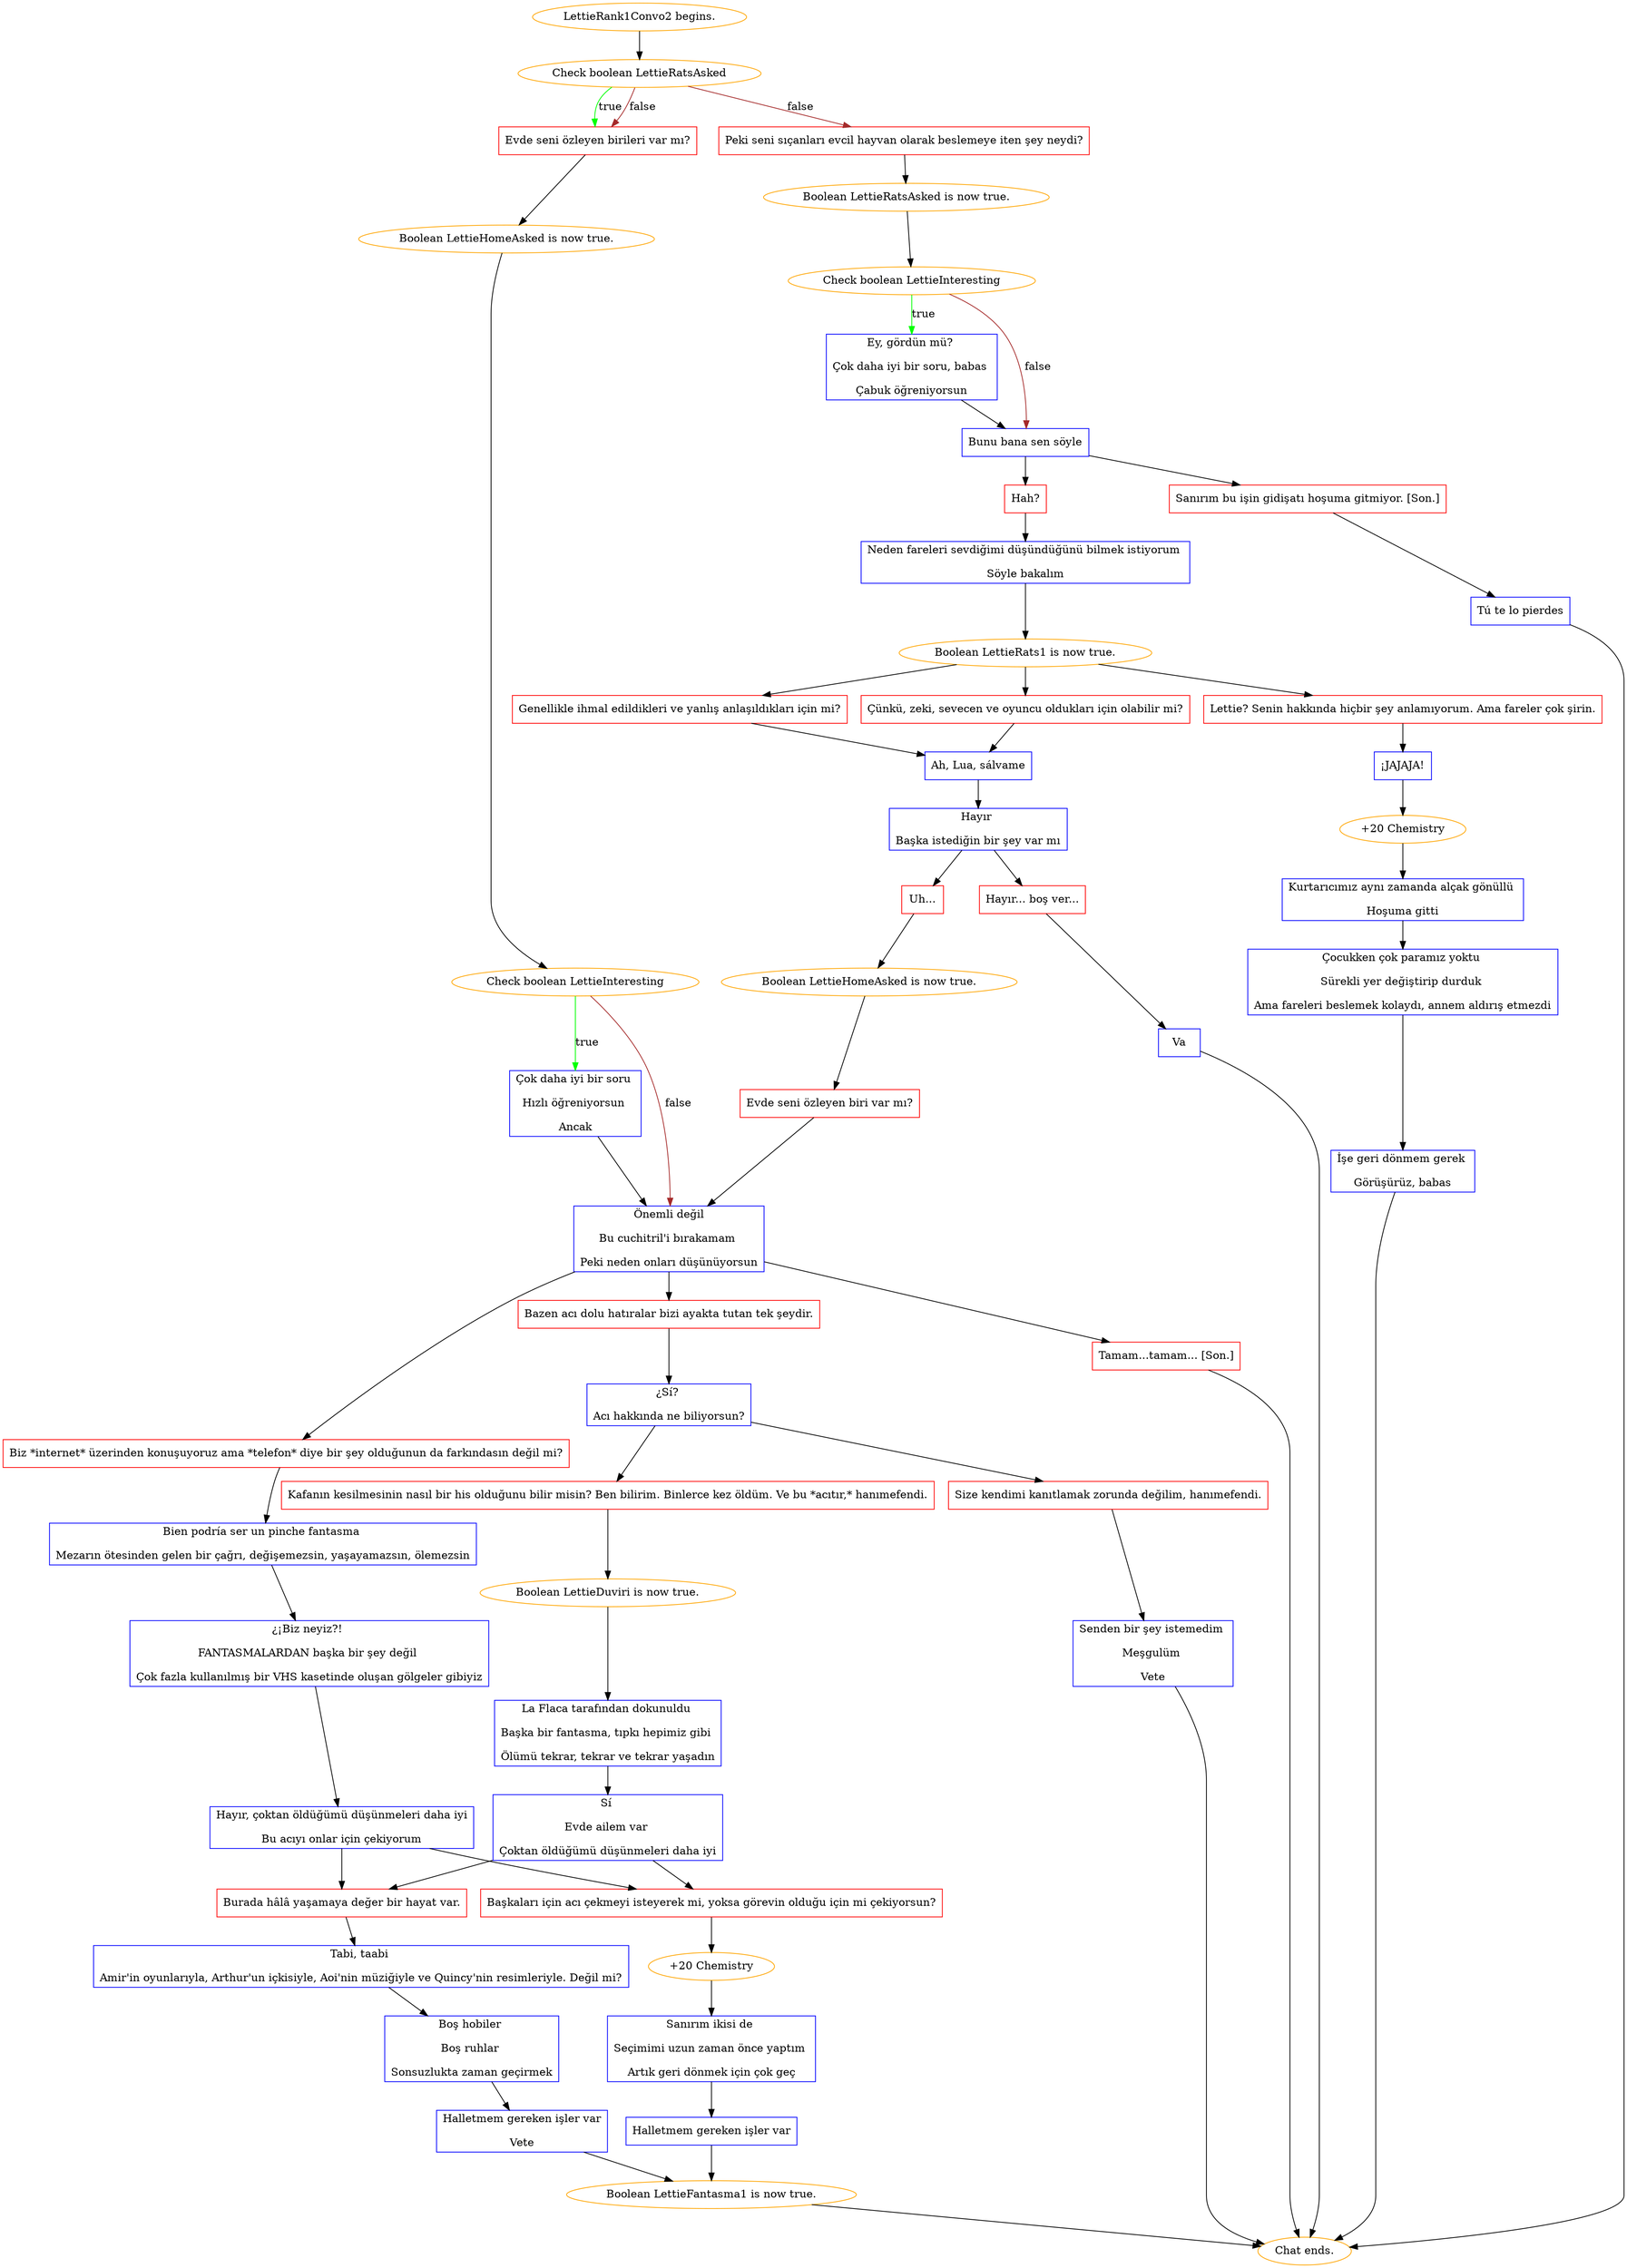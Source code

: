 digraph {
	"LettieRank1Convo2 begins." [color=orange];
		"LettieRank1Convo2 begins." -> j89496700;
	j89496700 [label="Check boolean LettieRatsAsked",color=orange];
		j89496700 -> j2664389775 [label=true,color=green];
		j89496700 -> j1576228000 [label=false,color=brown];
		j89496700 -> j2664389775 [label=false,color=brown];
	j2664389775 [label="Evde seni özleyen birileri var mı?",shape=box,color=red];
		j2664389775 -> j3611088737;
	j1576228000 [label="Peki seni sıçanları evcil hayvan olarak beslemeye iten şey neydi?",shape=box,color=red];
		j1576228000 -> j1419769657;
	j3611088737 [label="Boolean LettieHomeAsked is now true.",color=orange];
		j3611088737 -> j4029412242;
	j1419769657 [label="Boolean LettieRatsAsked is now true.",color=orange];
		j1419769657 -> j27878299;
	j4029412242 [label="Check boolean LettieInteresting",color=orange];
		j4029412242 -> j3917357578 [label=true,color=green];
		j4029412242 -> j493602324 [label=false,color=brown];
	j27878299 [label="Check boolean LettieInteresting",color=orange];
		j27878299 -> j245754188 [label=true,color=green];
		j27878299 -> j3641034538 [label=false,color=brown];
	j3917357578 [label="Çok daha iyi bir soru 
Hızlı öğreniyorsun 
Ancak",shape=box,color=blue];
		j3917357578 -> j493602324;
	j493602324 [label="Önemli değil
Bu cuchitril'i bırakamam 
Peki neden onları düşünüyorsun",shape=box,color=blue];
		j493602324 -> j3997602106;
		j493602324 -> j898228898;
		j493602324 -> j2697311042;
	j245754188 [label="Ey, gördün mü? 
Çok daha iyi bir soru, babas 
Çabuk öğreniyorsun",shape=box,color=blue];
		j245754188 -> j3641034538;
	j3641034538 [label="Bunu bana sen söyle",shape=box,color=blue];
		j3641034538 -> j3011092366;
		j3641034538 -> j1299566194;
	j3997602106 [label="Biz *internet* üzerinden konuşuyoruz ama *telefon* diye bir şey olduğunun da farkındasın değil mi?",shape=box,color=red];
		j3997602106 -> j3972207970;
	j898228898 [label="Bazen acı dolu hatıralar bizi ayakta tutan tek şeydir.",shape=box,color=red];
		j898228898 -> j4133562704;
	j2697311042 [label="Tamam...tamam... [Son.]",shape=box,color=red];
		j2697311042 -> "Chat ends.";
	j3011092366 [label="Hah?",shape=box,color=red];
		j3011092366 -> j2414620388;
	j1299566194 [label="Sanırım bu işin gidişatı hoşuma gitmiyor. [Son.]",shape=box,color=red];
		j1299566194 -> j2365690676;
	j3972207970 [label="Bien podría ser un pinche fantasma 
Mezarın ötesinden gelen bir çağrı, değişemezsin, yaşayamazsın, ölemezsin",shape=box,color=blue];
		j3972207970 -> j2680495183;
	j4133562704 [label="¿Sí? 
Acı hakkında ne biliyorsun?",shape=box,color=blue];
		j4133562704 -> j2492114974;
		j4133562704 -> j3808907164;
	"Chat ends." [color=orange];
	j2414620388 [label="Neden fareleri sevdiğimi düşündüğünü bilmek istiyorum 
Söyle bakalım",shape=box,color=blue];
		j2414620388 -> j3507503232;
	j2365690676 [label="Tú te lo pierdes",shape=box,color=blue];
		j2365690676 -> "Chat ends.";
	j2680495183 [label="¿¡Biz neyiz?! 
FANTASMALARDAN başka bir şey değil 
Çok fazla kullanılmış bir VHS kasetinde oluşan gölgeler gibiyiz",shape=box,color=blue];
		j2680495183 -> j1676320168;
	j2492114974 [label="Kafanın kesilmesinin nasıl bir his olduğunu bilir misin? Ben bilirim. Binlerce kez öldüm. Ve bu *acıtır,* hanımefendi.",shape=box,color=red];
		j2492114974 -> j1874497006;
	j3808907164 [label="Size kendimi kanıtlamak zorunda değilim, hanımefendi.",shape=box,color=red];
		j3808907164 -> j644092138;
	j3507503232 [label="Boolean LettieRats1 is now true.",color=orange];
		j3507503232 -> j460638287;
		j3507503232 -> j3937146765;
		j3507503232 -> j702009931;
	j1676320168 [label="Hayır, çoktan öldüğümü düşünmeleri daha iyi
Bu acıyı onlar için çekiyorum",shape=box,color=blue];
		j1676320168 -> j25403428;
		j1676320168 -> j1029931216;
	j1874497006 [label="Boolean LettieDuviri is now true.",color=orange];
		j1874497006 -> j2462557156;
	j644092138 [label="Senden bir şey istemedim 
Meşgulüm 
Vete",shape=box,color=blue];
		j644092138 -> "Chat ends.";
	j460638287 [label="Çünkü, zeki, sevecen ve oyuncu oldukları için olabilir mi?",shape=box,color=red];
		j460638287 -> j279214918;
	j3937146765 [label="Genellikle ihmal edildikleri ve yanlış anlaşıldıkları için mi?",shape=box,color=red];
		j3937146765 -> j279214918;
	j702009931 [label="Lettie? Senin hakkında hiçbir şey anlamıyorum. Ama fareler çok şirin.",shape=box,color=red];
		j702009931 -> j1580501532;
	j25403428 [label="Burada hâlâ yaşamaya değer bir hayat var.",shape=box,color=red];
		j25403428 -> j4148825611;
	j1029931216 [label="Başkaları için acı çekmeyi isteyerek mi, yoksa görevin olduğu için mi çekiyorsun?",shape=box,color=red];
		j1029931216 -> j2473730075;
	j2462557156 [label="La Flaca tarafından dokunuldu 
Başka bir fantasma, tıpkı hepimiz gibi 
Ölümü tekrar, tekrar ve tekrar yaşadın",shape=box,color=blue];
		j2462557156 -> j939315590;
	j279214918 [label="Ah, Lua, sálvame",shape=box,color=blue];
		j279214918 -> j1531938107;
	j1580501532 [label="¡JAJAJA!",shape=box,color=blue];
		j1580501532 -> j2519356520;
	j4148825611 [label="Tabi, taabi 
Amir'in oyunlarıyla, Arthur'un içkisiyle, Aoi'nin müziğiyle ve Quincy'nin resimleriyle. Değil mi?",shape=box,color=blue];
		j4148825611 -> j2067827666;
	j2473730075 [label="+20 Chemistry",color=orange];
		j2473730075 -> j1318557773;
	j939315590 [label="Sí 
Evde ailem var 
Çoktan öldüğümü düşünmeleri daha iyi",shape=box,color=blue];
		j939315590 -> j1029931216;
		j939315590 -> j25403428;
	j1531938107 [label="Hayır 
Başka istediğin bir şey var mı",shape=box,color=blue];
		j1531938107 -> j506045665;
		j1531938107 -> j2820177171;
	j2519356520 [label="+20 Chemistry",color=orange];
		j2519356520 -> j611656651;
	j2067827666 [label="Boş hobiler 
Boş ruhlar 
Sonsuzlukta zaman geçirmek",shape=box,color=blue];
		j2067827666 -> j3109027976;
	j1318557773 [label="Sanırım ikisi de 
Seçimimi uzun zaman önce yaptım 
Artık geri dönmek için çok geç",shape=box,color=blue];
		j1318557773 -> j3929103938;
	j506045665 [label="Uh...",shape=box,color=red];
		j506045665 -> j2667202815;
	j2820177171 [label="Hayır... boş ver...",shape=box,color=red];
		j2820177171 -> j2547240352;
	j611656651 [label="Kurtarıcımız aynı zamanda alçak gönüllü 
Hoşuma gitti",shape=box,color=blue];
		j611656651 -> j4128515709;
	j3109027976 [label="Halletmem gereken işler var
Vete",shape=box,color=blue];
		j3109027976 -> j1253712857;
	j3929103938 [label="Halletmem gereken işler var",shape=box,color=blue];
		j3929103938 -> j1253712857;
	j2667202815 [label="Boolean LettieHomeAsked is now true.",color=orange];
		j2667202815 -> j2424494583;
	j2547240352 [label="Va",shape=box,color=blue];
		j2547240352 -> "Chat ends.";
	j4128515709 [label="Çocukken çok paramız yoktu 
Sürekli yer değiştirip durduk 
Ama fareleri beslemek kolaydı, annem aldırış etmezdi",shape=box,color=blue];
		j4128515709 -> j581775579;
	j1253712857 [label="Boolean LettieFantasma1 is now true.",color=orange];
		j1253712857 -> "Chat ends.";
	j2424494583 [label="Evde seni özleyen biri var mı?",shape=box,color=red];
		j2424494583 -> j493602324;
	j581775579 [label="İşe geri dönmem gerek 
Görüşürüz, babas",shape=box,color=blue];
		j581775579 -> "Chat ends.";
}